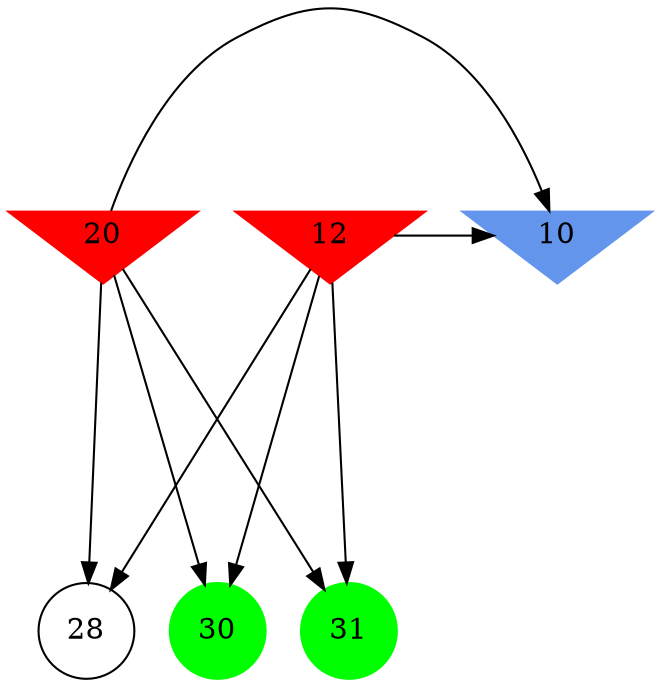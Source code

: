 digraph brain {
	ranksep=2.0;
	10 [shape=invtriangle,style=filled,color=cornflowerblue];
	12 [shape=invtriangle,style=filled,color=red];
	20 [shape=invtriangle,style=filled,color=red];
	28 [shape=circle,color=black];
	30 [shape=circle,style=filled,color=green];
	31 [shape=circle,style=filled,color=green];
	12	->	30;
	12	->	31;
	12	->	10;
	12	->	28;
	20	->	30;
	20	->	31;
	20	->	10;
	20	->	28;
	{ rank=same; 10; 12; 20; }
	{ rank=same; 28; }
	{ rank=same; 30; 31; }
}
